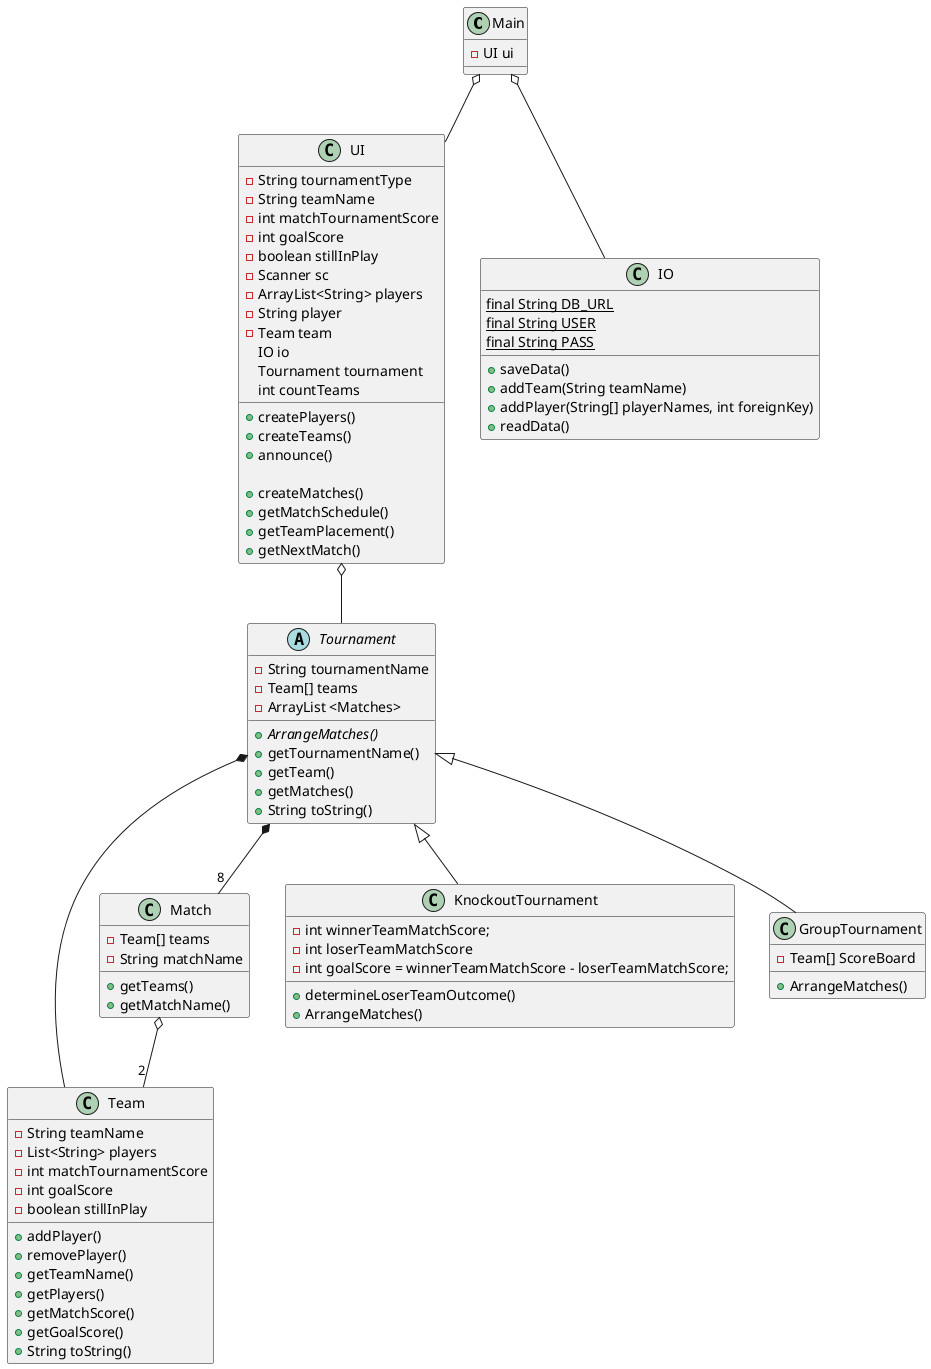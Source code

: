 @startuml
'https://plantuml.com/class-diagram

class Main{
-UI ui
}


class Team {
-String teamName
-List<String> players
-int matchTournamentScore
-int goalScore
-boolean stillInPlay
+addPlayer()
+removePlayer()
+getTeamName()
+getPlayers()
+getMatchScore()
+getGoalScore()
+String toString()
}

class Match{
-Team[] teams
-String matchName
+getTeams()
+getMatchName()
}

abstract Tournament {
-String tournamentName
-Team[] teams
-ArrayList <Matches>
+{abstract}ArrangeMatches()
+getTournamentName()
+getTeam()
+getMatches()
+String toString()
}

class KnockoutTournament{
-int winnerTeamMatchScore;
-int loserTeamMatchScore
-int goalScore = winnerTeamMatchScore - loserTeamMatchScore;
+determineLoserTeamOutcome()
+ArrangeMatches()
}

class GroupTournament{
-Team[] ScoreBoard
+ArrangeMatches()
}

class UI {
-String tournamentType
-String teamName
-int matchTournamentScore
-int goalScore
-boolean stillInPlay
-Scanner sc
-ArrayList<String> players
-String player
-Team team
IO io
Tournament tournament
int countTeams
+createPlayers()
+createTeams()
+ announce()

+createMatches()
+getMatchSchedule()
+getTeamPlacement()
+getNextMatch()
}

class IO {
{static}final String DB_URL
{static}final String USER
{static}final String PASS
+saveData()
+addTeam(String teamName)
+addPlayer(String[] playerNames, int foreignKey)
+readData()
}

UI o-- Tournament
Main o-- IO
Tournament *-- "8" Match
Tournament *-- Team
Match o-- "2" Team
Tournament <|-- KnockoutTournament
Tournament <|-- GroupTournament
Main o-- UI
@enduml